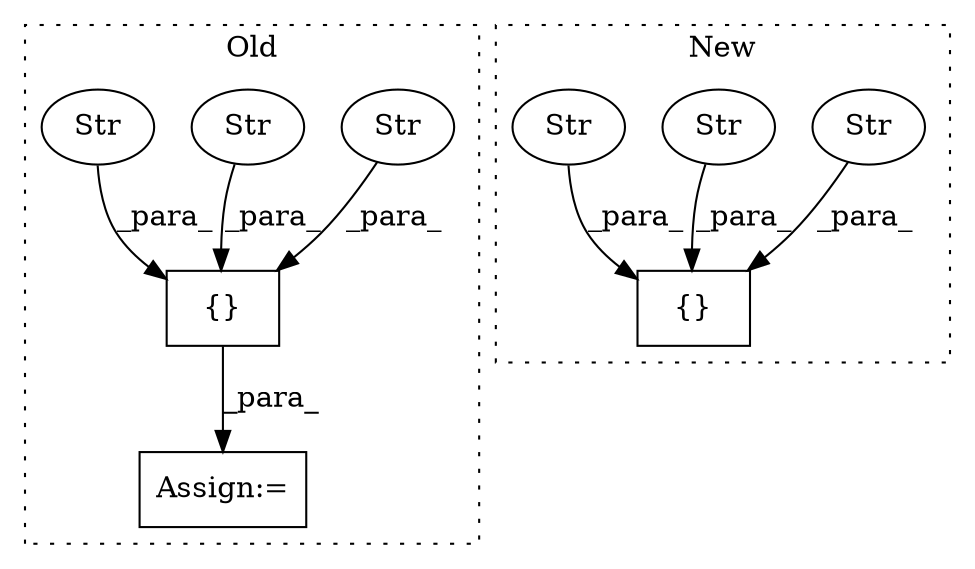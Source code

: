 digraph G {
subgraph cluster0 {
1 [label="{}" a="59" s="3596,3650" l="1,0" shape="box"];
3 [label="Assign:=" a="68" s="3593" l="3" shape="box"];
7 [label="Str" a="66" s="3627" l="8" shape="ellipse"];
8 [label="Str" a="66" s="3645" l="5" shape="ellipse"];
9 [label="Str" a="66" s="3607" l="3" shape="ellipse"];
label = "Old";
style="dotted";
}
subgraph cluster1 {
2 [label="{}" a="59" s="3509,3553" l="1,0" shape="box"];
4 [label="Str" a="66" s="3540" l="6" shape="ellipse"];
5 [label="Str" a="66" s="3515" l="8" shape="ellipse"];
6 [label="Str" a="66" s="3530" l="8" shape="ellipse"];
label = "New";
style="dotted";
}
1 -> 3 [label="_para_"];
4 -> 2 [label="_para_"];
5 -> 2 [label="_para_"];
6 -> 2 [label="_para_"];
7 -> 1 [label="_para_"];
8 -> 1 [label="_para_"];
9 -> 1 [label="_para_"];
}